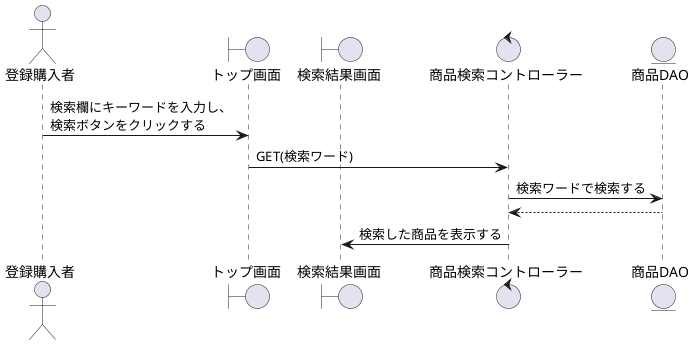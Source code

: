 @startuml 商品検索

actor    "登録購入者" as act
boundary "トップ画面" as Top
boundary "検索結果画面" as Search_results
control  "商品検索コントローラー" as Product_search_c
entity   "商品DAO" as Product

'-------------------------------------------------------------------------

act -> Top: 検索欄にキーワードを入力し、\n検索ボタンをクリックする
Top -> Product_search_c : GET(検索ワード)
Product_search_c -> Product : 検索ワードで検索する
Product_search_c <-- Product
Search_results <- Product_search_c: 検索した商品を表示する

@enduml
